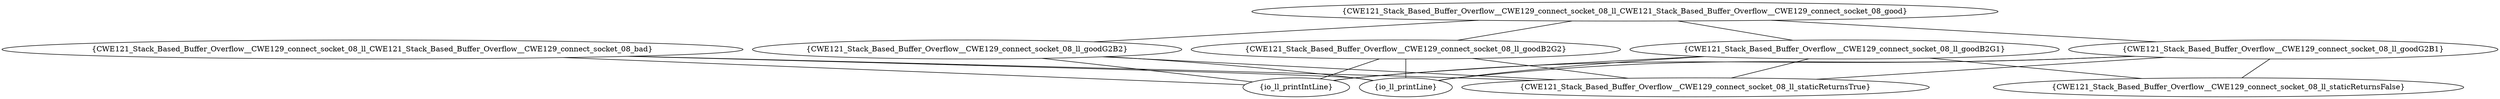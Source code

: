 graph "cg graph" {
CWE121_Stack_Based_Buffer_Overflow__CWE129_connect_socket_08_ll_goodB2G2 [label="{CWE121_Stack_Based_Buffer_Overflow__CWE129_connect_socket_08_ll_goodB2G2}"];
CWE121_Stack_Based_Buffer_Overflow__CWE129_connect_socket_08_ll_staticReturnsTrue [label="{CWE121_Stack_Based_Buffer_Overflow__CWE129_connect_socket_08_ll_staticReturnsTrue}"];
io_ll_printIntLine [label="{io_ll_printIntLine}"];
io_ll_printLine [label="{io_ll_printLine}"];
CWE121_Stack_Based_Buffer_Overflow__CWE129_connect_socket_08_ll_goodG2B1 [label="{CWE121_Stack_Based_Buffer_Overflow__CWE129_connect_socket_08_ll_goodG2B1}"];
CWE121_Stack_Based_Buffer_Overflow__CWE129_connect_socket_08_ll_staticReturnsFalse [label="{CWE121_Stack_Based_Buffer_Overflow__CWE129_connect_socket_08_ll_staticReturnsFalse}"];
CWE121_Stack_Based_Buffer_Overflow__CWE129_connect_socket_08_ll_goodG2B2 [label="{CWE121_Stack_Based_Buffer_Overflow__CWE129_connect_socket_08_ll_goodG2B2}"];
CWE121_Stack_Based_Buffer_Overflow__CWE129_connect_socket_08_ll_CWE121_Stack_Based_Buffer_Overflow__CWE129_connect_socket_08_bad [label="{CWE121_Stack_Based_Buffer_Overflow__CWE129_connect_socket_08_ll_CWE121_Stack_Based_Buffer_Overflow__CWE129_connect_socket_08_bad}"];
CWE121_Stack_Based_Buffer_Overflow__CWE129_connect_socket_08_ll_CWE121_Stack_Based_Buffer_Overflow__CWE129_connect_socket_08_good [label="{CWE121_Stack_Based_Buffer_Overflow__CWE129_connect_socket_08_ll_CWE121_Stack_Based_Buffer_Overflow__CWE129_connect_socket_08_good}"];
CWE121_Stack_Based_Buffer_Overflow__CWE129_connect_socket_08_ll_goodB2G1 [label="{CWE121_Stack_Based_Buffer_Overflow__CWE129_connect_socket_08_ll_goodB2G1}"];
CWE121_Stack_Based_Buffer_Overflow__CWE129_connect_socket_08_ll_goodB2G2 -- CWE121_Stack_Based_Buffer_Overflow__CWE129_connect_socket_08_ll_staticReturnsTrue;
CWE121_Stack_Based_Buffer_Overflow__CWE129_connect_socket_08_ll_goodB2G2 -- io_ll_printIntLine;
CWE121_Stack_Based_Buffer_Overflow__CWE129_connect_socket_08_ll_goodB2G2 -- io_ll_printLine;
CWE121_Stack_Based_Buffer_Overflow__CWE129_connect_socket_08_ll_goodG2B1 -- CWE121_Stack_Based_Buffer_Overflow__CWE129_connect_socket_08_ll_staticReturnsFalse;
CWE121_Stack_Based_Buffer_Overflow__CWE129_connect_socket_08_ll_goodG2B1 -- io_ll_printLine;
CWE121_Stack_Based_Buffer_Overflow__CWE129_connect_socket_08_ll_goodG2B1 -- CWE121_Stack_Based_Buffer_Overflow__CWE129_connect_socket_08_ll_staticReturnsTrue;
CWE121_Stack_Based_Buffer_Overflow__CWE129_connect_socket_08_ll_goodG2B1 -- io_ll_printIntLine;
CWE121_Stack_Based_Buffer_Overflow__CWE129_connect_socket_08_ll_goodG2B2 -- CWE121_Stack_Based_Buffer_Overflow__CWE129_connect_socket_08_ll_staticReturnsTrue;
CWE121_Stack_Based_Buffer_Overflow__CWE129_connect_socket_08_ll_goodG2B2 -- io_ll_printIntLine;
CWE121_Stack_Based_Buffer_Overflow__CWE129_connect_socket_08_ll_goodG2B2 -- io_ll_printLine;
CWE121_Stack_Based_Buffer_Overflow__CWE129_connect_socket_08_ll_CWE121_Stack_Based_Buffer_Overflow__CWE129_connect_socket_08_bad -- CWE121_Stack_Based_Buffer_Overflow__CWE129_connect_socket_08_ll_staticReturnsTrue;
CWE121_Stack_Based_Buffer_Overflow__CWE129_connect_socket_08_ll_CWE121_Stack_Based_Buffer_Overflow__CWE129_connect_socket_08_bad -- io_ll_printIntLine;
CWE121_Stack_Based_Buffer_Overflow__CWE129_connect_socket_08_ll_CWE121_Stack_Based_Buffer_Overflow__CWE129_connect_socket_08_bad -- io_ll_printLine;
CWE121_Stack_Based_Buffer_Overflow__CWE129_connect_socket_08_ll_CWE121_Stack_Based_Buffer_Overflow__CWE129_connect_socket_08_good -- CWE121_Stack_Based_Buffer_Overflow__CWE129_connect_socket_08_ll_goodB2G1;
CWE121_Stack_Based_Buffer_Overflow__CWE129_connect_socket_08_ll_CWE121_Stack_Based_Buffer_Overflow__CWE129_connect_socket_08_good -- CWE121_Stack_Based_Buffer_Overflow__CWE129_connect_socket_08_ll_goodB2G2;
CWE121_Stack_Based_Buffer_Overflow__CWE129_connect_socket_08_ll_CWE121_Stack_Based_Buffer_Overflow__CWE129_connect_socket_08_good -- CWE121_Stack_Based_Buffer_Overflow__CWE129_connect_socket_08_ll_goodG2B1;
CWE121_Stack_Based_Buffer_Overflow__CWE129_connect_socket_08_ll_CWE121_Stack_Based_Buffer_Overflow__CWE129_connect_socket_08_good -- CWE121_Stack_Based_Buffer_Overflow__CWE129_connect_socket_08_ll_goodG2B2;
CWE121_Stack_Based_Buffer_Overflow__CWE129_connect_socket_08_ll_goodB2G1 -- CWE121_Stack_Based_Buffer_Overflow__CWE129_connect_socket_08_ll_staticReturnsTrue;
CWE121_Stack_Based_Buffer_Overflow__CWE129_connect_socket_08_ll_goodB2G1 -- CWE121_Stack_Based_Buffer_Overflow__CWE129_connect_socket_08_ll_staticReturnsFalse;
CWE121_Stack_Based_Buffer_Overflow__CWE129_connect_socket_08_ll_goodB2G1 -- io_ll_printLine;
CWE121_Stack_Based_Buffer_Overflow__CWE129_connect_socket_08_ll_goodB2G1 -- io_ll_printIntLine;
}
